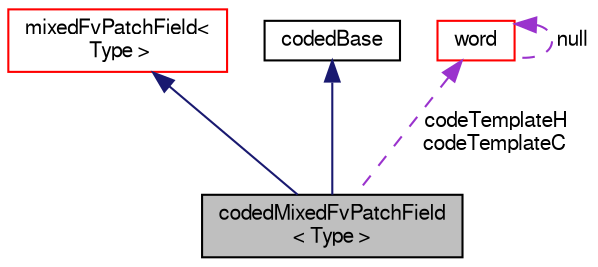 digraph "codedMixedFvPatchField&lt; Type &gt;"
{
  bgcolor="transparent";
  edge [fontname="FreeSans",fontsize="10",labelfontname="FreeSans",labelfontsize="10"];
  node [fontname="FreeSans",fontsize="10",shape=record];
  Node11 [label="codedMixedFvPatchField\l\< Type \>",height=0.2,width=0.4,color="black", fillcolor="grey75", style="filled", fontcolor="black"];
  Node12 -> Node11 [dir="back",color="midnightblue",fontsize="10",style="solid",fontname="FreeSans"];
  Node12 [label="mixedFvPatchField\<\l Type \>",height=0.2,width=0.4,color="red",URL="$a21990.html",tooltip="This boundary condition provides a base class for &#39;mixed&#39; type boundary conditions, i.e. conditions that mix fixed value and patch-normal gradient conditions. "];
  Node21 -> Node11 [dir="back",color="midnightblue",fontsize="10",style="solid",fontname="FreeSans"];
  Node21 [label="codedBase",height=0.2,width=0.4,color="black",URL="$a26062.html",tooltip="Base class for function objects and boundary conditions using dynamic code. "];
  Node22 -> Node11 [dir="back",color="darkorchid3",fontsize="10",style="dashed",label=" codeTemplateH\ncodeTemplateC" ,fontname="FreeSans"];
  Node22 [label="word",height=0.2,width=0.4,color="red",URL="$a28258.html",tooltip="A class for handling words, derived from string. "];
  Node22 -> Node22 [dir="back",color="darkorchid3",fontsize="10",style="dashed",label=" null" ,fontname="FreeSans"];
}
